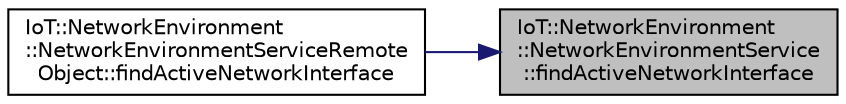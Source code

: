 digraph "IoT::NetworkEnvironment::NetworkEnvironmentService::findActiveNetworkInterface"
{
 // LATEX_PDF_SIZE
  edge [fontname="Helvetica",fontsize="10",labelfontname="Helvetica",labelfontsize="10"];
  node [fontname="Helvetica",fontsize="10",shape=record];
  rankdir="RL";
  Node1 [label="IoT::NetworkEnvironment\l::NetworkEnvironmentService\l::findActiveNetworkInterface",height=0.2,width=0.4,color="black", fillcolor="grey75", style="filled", fontcolor="black",tooltip="Destroys the NetworkEnvironmentService."];
  Node1 -> Node2 [dir="back",color="midnightblue",fontsize="10",style="solid"];
  Node2 [label="IoT::NetworkEnvironment\l::NetworkEnvironmentServiceRemote\lObject::findActiveNetworkInterface",height=0.2,width=0.4,color="black", fillcolor="white", style="filled",URL="$classIoT_1_1NetworkEnvironment_1_1NetworkEnvironmentServiceRemoteObject.html#ac7a858d33d3ceddbbd1474dd48c87cd4",tooltip=" "];
}

